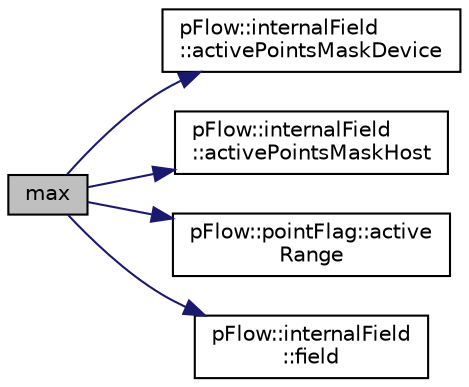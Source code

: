 digraph "max"
{
 // LATEX_PDF_SIZE
  edge [fontname="Helvetica",fontsize="10",labelfontname="Helvetica",labelfontsize="10"];
  node [fontname="Helvetica",fontsize="10",shape=record];
  rankdir="LR";
  Node1 [label="max",height=0.2,width=0.4,color="black", fillcolor="grey75", style="filled", fontcolor="black",tooltip=" "];
  Node1 -> Node2 [color="midnightblue",fontsize="10",style="solid",fontname="Helvetica"];
  Node2 [label="pFlow::internalField\l::activePointsMaskDevice",height=0.2,width=0.4,color="black", fillcolor="white", style="filled",URL="$classpFlow_1_1internalField.html#a67d82cfcfc613c9ffbccd1f9a9aa0ce6",tooltip=" "];
  Node1 -> Node3 [color="midnightblue",fontsize="10",style="solid",fontname="Helvetica"];
  Node3 [label="pFlow::internalField\l::activePointsMaskHost",height=0.2,width=0.4,color="black", fillcolor="white", style="filled",URL="$classpFlow_1_1internalField.html#a441872596be8e9a89b22e9ca01edc48d",tooltip=" "];
  Node1 -> Node4 [color="midnightblue",fontsize="10",style="solid",fontname="Helvetica"];
  Node4 [label="pFlow::pointFlag::active\lRange",height=0.2,width=0.4,color="black", fillcolor="white", style="filled",URL="$classpFlow_1_1pointFlag.html#a766f5bcd312f3e0ca10011181b05f318",tooltip=" "];
  Node1 -> Node5 [color="midnightblue",fontsize="10",style="solid",fontname="Helvetica"];
  Node5 [label="pFlow::internalField\l::field",height=0.2,width=0.4,color="black", fillcolor="white", style="filled",URL="$classpFlow_1_1internalField.html#a0b7cdb82732a46cf6c7aa342cf9c6c33",tooltip=" "];
}
